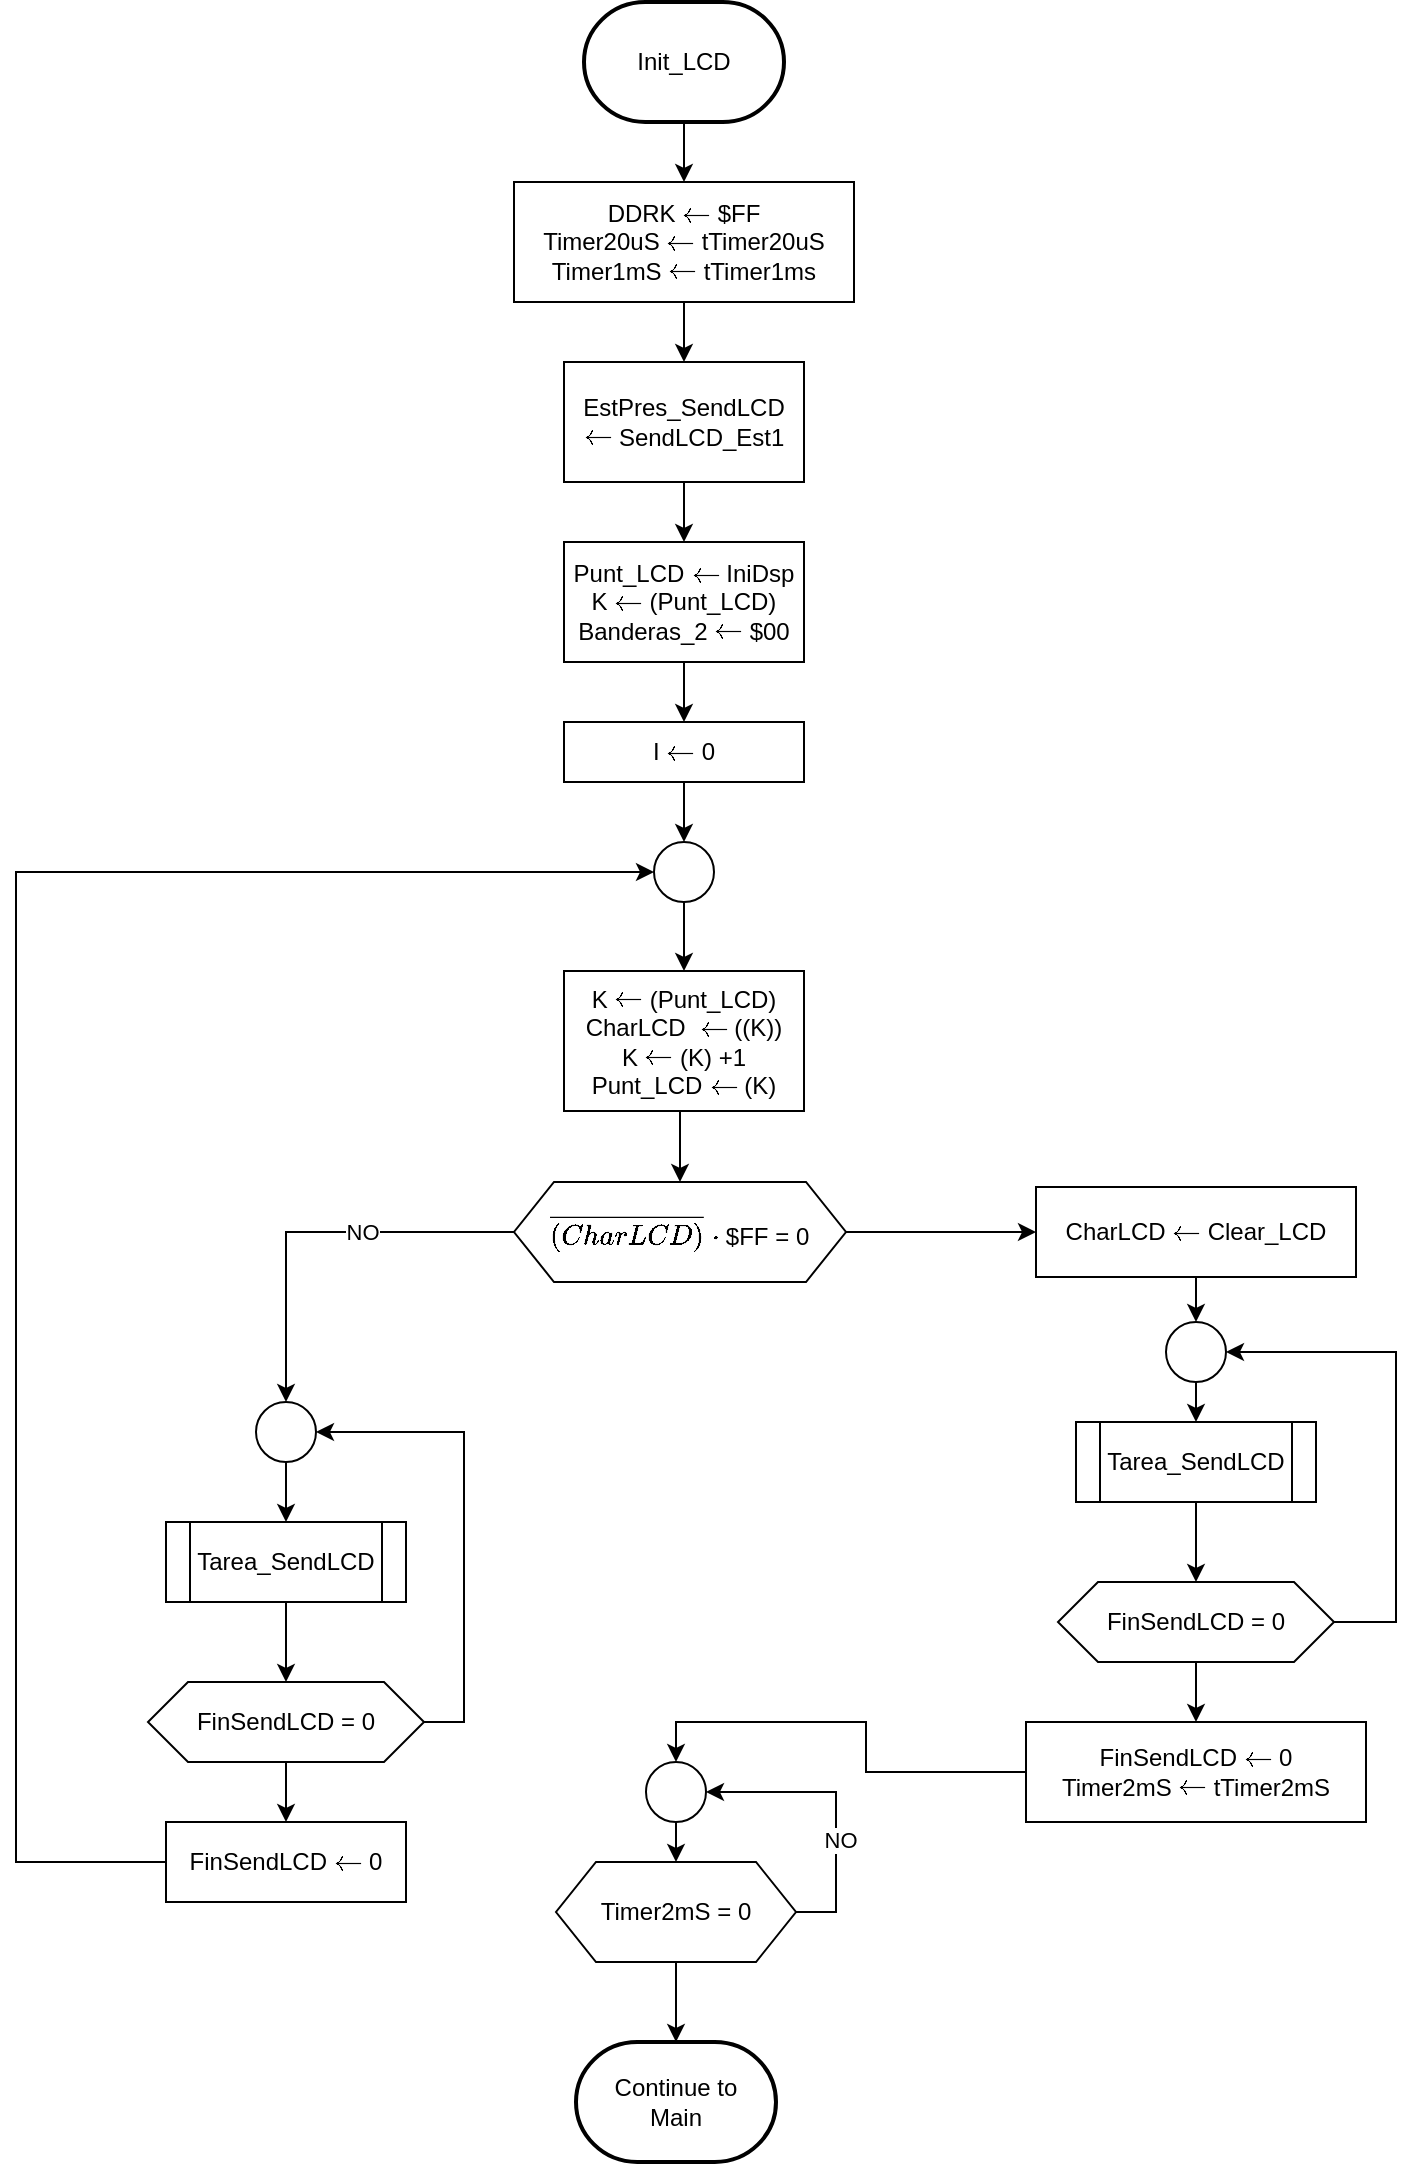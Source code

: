 <mxfile version="22.1.2" type="device">
  <diagram name="Página-1" id="_RhjJrRZ-2iVSQCftsYG">
    <mxGraphModel dx="864" dy="508" grid="1" gridSize="10" guides="1" tooltips="1" connect="1" arrows="1" fold="1" page="1" pageScale="1" pageWidth="827" pageHeight="1169" math="1" shadow="0">
      <root>
        <mxCell id="0" />
        <mxCell id="1" parent="0" />
        <mxCell id="WRNIMYrn8UwbAYDCAJP3-8" style="edgeStyle=orthogonalEdgeStyle;rounded=0;orthogonalLoop=1;jettySize=auto;html=1;exitX=0.5;exitY=1;exitDx=0;exitDy=0;exitPerimeter=0;entryX=0.5;entryY=0;entryDx=0;entryDy=0;" parent="1" source="WRNIMYrn8UwbAYDCAJP3-1" target="WRNIMYrn8UwbAYDCAJP3-2" edge="1">
          <mxGeometry relative="1" as="geometry" />
        </mxCell>
        <mxCell id="WRNIMYrn8UwbAYDCAJP3-1" value="Init_LCD" style="strokeWidth=2;html=1;shape=mxgraph.flowchart.terminator;whiteSpace=wrap;" parent="1" vertex="1">
          <mxGeometry x="364" y="30" width="100" height="60" as="geometry" />
        </mxCell>
        <mxCell id="WRNIMYrn8UwbAYDCAJP3-6" style="edgeStyle=orthogonalEdgeStyle;rounded=0;orthogonalLoop=1;jettySize=auto;html=1;exitX=0.5;exitY=1;exitDx=0;exitDy=0;entryX=0.5;entryY=0;entryDx=0;entryDy=0;" parent="1" source="WRNIMYrn8UwbAYDCAJP3-2" target="WRNIMYrn8UwbAYDCAJP3-3" edge="1">
          <mxGeometry relative="1" as="geometry" />
        </mxCell>
        <mxCell id="WRNIMYrn8UwbAYDCAJP3-2" value="DDRK \(\leftarrow\) $FF&lt;br&gt;Timer20uS \(\leftarrow\) tTimer20uS&lt;br&gt;Timer1mS \(\leftarrow\) tTimer1ms" style="rounded=0;whiteSpace=wrap;html=1;" parent="1" vertex="1">
          <mxGeometry x="329" y="120" width="170" height="60" as="geometry" />
        </mxCell>
        <mxCell id="WRNIMYrn8UwbAYDCAJP3-7" style="edgeStyle=orthogonalEdgeStyle;rounded=0;orthogonalLoop=1;jettySize=auto;html=1;exitX=0.5;exitY=1;exitDx=0;exitDy=0;" parent="1" source="WRNIMYrn8UwbAYDCAJP3-3" target="WRNIMYrn8UwbAYDCAJP3-4" edge="1">
          <mxGeometry relative="1" as="geometry" />
        </mxCell>
        <mxCell id="WRNIMYrn8UwbAYDCAJP3-3" value="EstPres_SendLCD \(\leftarrow\) SendLCD_Est1" style="rounded=0;whiteSpace=wrap;html=1;" parent="1" vertex="1">
          <mxGeometry x="354" y="210" width="120" height="60" as="geometry" />
        </mxCell>
        <mxCell id="WRNIMYrn8UwbAYDCAJP3-10" style="edgeStyle=orthogonalEdgeStyle;rounded=0;orthogonalLoop=1;jettySize=auto;html=1;exitX=0.5;exitY=1;exitDx=0;exitDy=0;entryX=0.5;entryY=0;entryDx=0;entryDy=0;" parent="1" source="WRNIMYrn8UwbAYDCAJP3-4" target="WRNIMYrn8UwbAYDCAJP3-9" edge="1">
          <mxGeometry relative="1" as="geometry" />
        </mxCell>
        <mxCell id="WRNIMYrn8UwbAYDCAJP3-4" value="Punt_LCD \(\leftarrow\) IniDsp&lt;br&gt;K \(\leftarrow\) (Punt_LCD)&lt;br&gt;Banderas_2 \(\leftarrow\) $00" style="rounded=0;whiteSpace=wrap;html=1;" parent="1" vertex="1">
          <mxGeometry x="354" y="300" width="120" height="60" as="geometry" />
        </mxCell>
        <mxCell id="WRNIMYrn8UwbAYDCAJP3-14" style="edgeStyle=orthogonalEdgeStyle;rounded=0;orthogonalLoop=1;jettySize=auto;html=1;exitX=0.5;exitY=1;exitDx=0;exitDy=0;entryX=0.5;entryY=0;entryDx=0;entryDy=0;" parent="1" source="WRNIMYrn8UwbAYDCAJP3-9" target="WRNIMYrn8UwbAYDCAJP3-11" edge="1">
          <mxGeometry relative="1" as="geometry" />
        </mxCell>
        <mxCell id="WRNIMYrn8UwbAYDCAJP3-9" value="I \(\leftarrow\) 0" style="rounded=0;whiteSpace=wrap;html=1;" parent="1" vertex="1">
          <mxGeometry x="354" y="390" width="120" height="30" as="geometry" />
        </mxCell>
        <mxCell id="WRNIMYrn8UwbAYDCAJP3-13" style="edgeStyle=orthogonalEdgeStyle;rounded=0;orthogonalLoop=1;jettySize=auto;html=1;exitX=0.5;exitY=1;exitDx=0;exitDy=0;entryX=0.5;entryY=0;entryDx=0;entryDy=0;" parent="1" source="WRNIMYrn8UwbAYDCAJP3-11" target="WRNIMYrn8UwbAYDCAJP3-12" edge="1">
          <mxGeometry relative="1" as="geometry" />
        </mxCell>
        <mxCell id="WRNIMYrn8UwbAYDCAJP3-11" value="" style="ellipse;whiteSpace=wrap;html=1;aspect=fixed;" parent="1" vertex="1">
          <mxGeometry x="399" y="450" width="30" height="30" as="geometry" />
        </mxCell>
        <mxCell id="WRNIMYrn8UwbAYDCAJP3-16" style="edgeStyle=orthogonalEdgeStyle;rounded=0;orthogonalLoop=1;jettySize=auto;html=1;exitX=0.5;exitY=1;exitDx=0;exitDy=0;entryX=0.5;entryY=0;entryDx=0;entryDy=0;" parent="1" source="WRNIMYrn8UwbAYDCAJP3-12" target="WRNIMYrn8UwbAYDCAJP3-15" edge="1">
          <mxGeometry relative="1" as="geometry" />
        </mxCell>
        <mxCell id="WRNIMYrn8UwbAYDCAJP3-12" value="K \(\leftarrow\) (Punt_LCD)&lt;br&gt;CharLCD&amp;nbsp; \(\leftarrow\) ((K))&lt;br&gt;K \(\leftarrow\) (K) +1&lt;br&gt;Punt_LCD \(\leftarrow\) (K)" style="rounded=0;whiteSpace=wrap;html=1;" parent="1" vertex="1">
          <mxGeometry x="354" y="514.5" width="120" height="70" as="geometry" />
        </mxCell>
        <mxCell id="WRNIMYrn8UwbAYDCAJP3-29" style="edgeStyle=orthogonalEdgeStyle;rounded=0;orthogonalLoop=1;jettySize=auto;html=1;exitX=0;exitY=0.5;exitDx=0;exitDy=0;entryX=0.5;entryY=0;entryDx=0;entryDy=0;" parent="1" source="WRNIMYrn8UwbAYDCAJP3-15" target="WRNIMYrn8UwbAYDCAJP3-20" edge="1">
          <mxGeometry relative="1" as="geometry" />
        </mxCell>
        <mxCell id="WRNIMYrn8UwbAYDCAJP3-30" value="NO" style="edgeLabel;html=1;align=center;verticalAlign=middle;resizable=0;points=[];" parent="WRNIMYrn8UwbAYDCAJP3-29" vertex="1" connectable="0">
          <mxGeometry x="-0.236" relative="1" as="geometry">
            <mxPoint as="offset" />
          </mxGeometry>
        </mxCell>
        <mxCell id="VPRIvhTZw6H2pGBqbkPE-1" style="edgeStyle=orthogonalEdgeStyle;rounded=0;orthogonalLoop=1;jettySize=auto;html=1;exitX=1;exitY=0.5;exitDx=0;exitDy=0;" edge="1" parent="1" source="WRNIMYrn8UwbAYDCAJP3-15" target="WRNIMYrn8UwbAYDCAJP3-33">
          <mxGeometry relative="1" as="geometry" />
        </mxCell>
        <mxCell id="WRNIMYrn8UwbAYDCAJP3-15" value="\( \overline{(CharLCD)}\) \(\cdot\) $FF = 0" style="shape=hexagon;perimeter=hexagonPerimeter2;whiteSpace=wrap;html=1;fixedSize=1;" parent="1" vertex="1">
          <mxGeometry x="329" y="620" width="166" height="50" as="geometry" />
        </mxCell>
        <mxCell id="WRNIMYrn8UwbAYDCAJP3-23" style="edgeStyle=orthogonalEdgeStyle;rounded=0;orthogonalLoop=1;jettySize=auto;html=1;exitX=0.5;exitY=1;exitDx=0;exitDy=0;entryX=0.5;entryY=0;entryDx=0;entryDy=0;" parent="1" source="WRNIMYrn8UwbAYDCAJP3-20" target="WRNIMYrn8UwbAYDCAJP3-22" edge="1">
          <mxGeometry relative="1" as="geometry">
            <mxPoint x="215" y="780" as="targetPoint" />
          </mxGeometry>
        </mxCell>
        <mxCell id="WRNIMYrn8UwbAYDCAJP3-20" value="" style="ellipse;whiteSpace=wrap;html=1;aspect=fixed;" parent="1" vertex="1">
          <mxGeometry x="200" y="730" width="30" height="30" as="geometry" />
        </mxCell>
        <mxCell id="WRNIMYrn8UwbAYDCAJP3-26" style="edgeStyle=orthogonalEdgeStyle;rounded=0;orthogonalLoop=1;jettySize=auto;html=1;exitX=0.5;exitY=1;exitDx=0;exitDy=0;entryX=0.5;entryY=0;entryDx=0;entryDy=0;" parent="1" source="WRNIMYrn8UwbAYDCAJP3-22" target="WRNIMYrn8UwbAYDCAJP3-25" edge="1">
          <mxGeometry relative="1" as="geometry" />
        </mxCell>
        <mxCell id="WRNIMYrn8UwbAYDCAJP3-22" value="Tarea_SendLCD" style="shape=process;whiteSpace=wrap;html=1;backgroundOutline=1;" parent="1" vertex="1">
          <mxGeometry x="155" y="790" width="120" height="40" as="geometry" />
        </mxCell>
        <mxCell id="WRNIMYrn8UwbAYDCAJP3-27" style="edgeStyle=orthogonalEdgeStyle;rounded=0;orthogonalLoop=1;jettySize=auto;html=1;exitX=1;exitY=0.5;exitDx=0;exitDy=0;entryX=1;entryY=0.5;entryDx=0;entryDy=0;" parent="1" source="WRNIMYrn8UwbAYDCAJP3-25" target="WRNIMYrn8UwbAYDCAJP3-20" edge="1">
          <mxGeometry relative="1" as="geometry" />
        </mxCell>
        <mxCell id="WRNIMYrn8UwbAYDCAJP3-31" style="edgeStyle=orthogonalEdgeStyle;rounded=0;orthogonalLoop=1;jettySize=auto;html=1;exitX=0.5;exitY=1;exitDx=0;exitDy=0;entryX=0.5;entryY=0;entryDx=0;entryDy=0;" parent="1" source="WRNIMYrn8UwbAYDCAJP3-25" target="WRNIMYrn8UwbAYDCAJP3-28" edge="1">
          <mxGeometry relative="1" as="geometry" />
        </mxCell>
        <mxCell id="WRNIMYrn8UwbAYDCAJP3-25" value="FinSendLCD = 0" style="shape=hexagon;perimeter=hexagonPerimeter2;whiteSpace=wrap;html=1;fixedSize=1;" parent="1" vertex="1">
          <mxGeometry x="146" y="870" width="138" height="40" as="geometry" />
        </mxCell>
        <mxCell id="WRNIMYrn8UwbAYDCAJP3-32" style="edgeStyle=orthogonalEdgeStyle;rounded=0;orthogonalLoop=1;jettySize=auto;html=1;exitX=0;exitY=0.5;exitDx=0;exitDy=0;entryX=0;entryY=0.5;entryDx=0;entryDy=0;" parent="1" source="WRNIMYrn8UwbAYDCAJP3-28" target="WRNIMYrn8UwbAYDCAJP3-11" edge="1">
          <mxGeometry relative="1" as="geometry">
            <Array as="points">
              <mxPoint x="80" y="960" />
              <mxPoint x="80" y="465" />
            </Array>
          </mxGeometry>
        </mxCell>
        <mxCell id="WRNIMYrn8UwbAYDCAJP3-28" value="FinSendLCD \(\leftarrow\) 0" style="rounded=0;whiteSpace=wrap;html=1;" parent="1" vertex="1">
          <mxGeometry x="155" y="940" width="120" height="40" as="geometry" />
        </mxCell>
        <mxCell id="WRNIMYrn8UwbAYDCAJP3-44" style="edgeStyle=orthogonalEdgeStyle;rounded=0;orthogonalLoop=1;jettySize=auto;html=1;exitX=0.5;exitY=1;exitDx=0;exitDy=0;entryX=0.5;entryY=0;entryDx=0;entryDy=0;" parent="1" source="WRNIMYrn8UwbAYDCAJP3-33" target="WRNIMYrn8UwbAYDCAJP3-43" edge="1">
          <mxGeometry relative="1" as="geometry" />
        </mxCell>
        <mxCell id="WRNIMYrn8UwbAYDCAJP3-33" value="CharLCD \(\leftarrow\) Clear_LCD" style="rounded=0;whiteSpace=wrap;html=1;" parent="1" vertex="1">
          <mxGeometry x="590" y="622.5" width="160" height="45" as="geometry" />
        </mxCell>
        <mxCell id="WRNIMYrn8UwbAYDCAJP3-35" style="edgeStyle=orthogonalEdgeStyle;rounded=0;orthogonalLoop=1;jettySize=auto;html=1;exitX=0.5;exitY=1;exitDx=0;exitDy=0;entryX=0.5;entryY=0;entryDx=0;entryDy=0;" parent="1" source="WRNIMYrn8UwbAYDCAJP3-36" target="WRNIMYrn8UwbAYDCAJP3-39" edge="1">
          <mxGeometry relative="1" as="geometry" />
        </mxCell>
        <mxCell id="WRNIMYrn8UwbAYDCAJP3-36" value="Tarea_SendLCD" style="shape=process;whiteSpace=wrap;html=1;backgroundOutline=1;" parent="1" vertex="1">
          <mxGeometry x="610" y="740" width="120" height="40" as="geometry" />
        </mxCell>
        <mxCell id="WRNIMYrn8UwbAYDCAJP3-38" style="edgeStyle=orthogonalEdgeStyle;rounded=0;orthogonalLoop=1;jettySize=auto;html=1;exitX=0.5;exitY=1;exitDx=0;exitDy=0;entryX=0.5;entryY=0;entryDx=0;entryDy=0;" parent="1" source="WRNIMYrn8UwbAYDCAJP3-39" target="WRNIMYrn8UwbAYDCAJP3-40" edge="1">
          <mxGeometry relative="1" as="geometry" />
        </mxCell>
        <mxCell id="WRNIMYrn8UwbAYDCAJP3-46" style="edgeStyle=orthogonalEdgeStyle;rounded=0;orthogonalLoop=1;jettySize=auto;html=1;exitX=1;exitY=0.5;exitDx=0;exitDy=0;entryX=1;entryY=0.5;entryDx=0;entryDy=0;" parent="1" source="WRNIMYrn8UwbAYDCAJP3-39" target="WRNIMYrn8UwbAYDCAJP3-43" edge="1">
          <mxGeometry relative="1" as="geometry">
            <Array as="points">
              <mxPoint x="770" y="840" />
              <mxPoint x="770" y="705" />
            </Array>
          </mxGeometry>
        </mxCell>
        <mxCell id="WRNIMYrn8UwbAYDCAJP3-39" value="FinSendLCD = 0" style="shape=hexagon;perimeter=hexagonPerimeter2;whiteSpace=wrap;html=1;fixedSize=1;" parent="1" vertex="1">
          <mxGeometry x="601" y="820" width="138" height="40" as="geometry" />
        </mxCell>
        <mxCell id="WRNIMYrn8UwbAYDCAJP3-53" style="edgeStyle=orthogonalEdgeStyle;rounded=0;orthogonalLoop=1;jettySize=auto;html=1;exitX=0;exitY=0.5;exitDx=0;exitDy=0;entryX=0.5;entryY=0;entryDx=0;entryDy=0;" parent="1" source="WRNIMYrn8UwbAYDCAJP3-40" target="WRNIMYrn8UwbAYDCAJP3-48" edge="1">
          <mxGeometry relative="1" as="geometry" />
        </mxCell>
        <mxCell id="WRNIMYrn8UwbAYDCAJP3-40" value="FinSendLCD \(\leftarrow\) 0&lt;br&gt;Timer2mS \(\leftarrow\) tTimer2mS" style="rounded=0;whiteSpace=wrap;html=1;" parent="1" vertex="1">
          <mxGeometry x="585" y="890" width="170" height="50" as="geometry" />
        </mxCell>
        <mxCell id="WRNIMYrn8UwbAYDCAJP3-45" style="edgeStyle=orthogonalEdgeStyle;rounded=0;orthogonalLoop=1;jettySize=auto;html=1;exitX=0.5;exitY=1;exitDx=0;exitDy=0;entryX=0.5;entryY=0;entryDx=0;entryDy=0;" parent="1" source="WRNIMYrn8UwbAYDCAJP3-43" target="WRNIMYrn8UwbAYDCAJP3-36" edge="1">
          <mxGeometry relative="1" as="geometry" />
        </mxCell>
        <mxCell id="WRNIMYrn8UwbAYDCAJP3-43" value="" style="ellipse;whiteSpace=wrap;html=1;aspect=fixed;" parent="1" vertex="1">
          <mxGeometry x="655" y="690" width="30" height="30" as="geometry" />
        </mxCell>
        <mxCell id="WRNIMYrn8UwbAYDCAJP3-52" style="edgeStyle=orthogonalEdgeStyle;rounded=0;orthogonalLoop=1;jettySize=auto;html=1;exitX=0.5;exitY=1;exitDx=0;exitDy=0;entryX=0.5;entryY=0;entryDx=0;entryDy=0;" parent="1" source="WRNIMYrn8UwbAYDCAJP3-48" target="WRNIMYrn8UwbAYDCAJP3-49" edge="1">
          <mxGeometry relative="1" as="geometry" />
        </mxCell>
        <mxCell id="WRNIMYrn8UwbAYDCAJP3-48" value="" style="ellipse;whiteSpace=wrap;html=1;aspect=fixed;" parent="1" vertex="1">
          <mxGeometry x="395" y="910" width="30" height="30" as="geometry" />
        </mxCell>
        <mxCell id="WRNIMYrn8UwbAYDCAJP3-50" style="edgeStyle=orthogonalEdgeStyle;rounded=0;orthogonalLoop=1;jettySize=auto;html=1;exitX=1;exitY=0.5;exitDx=0;exitDy=0;entryX=1;entryY=0.5;entryDx=0;entryDy=0;" parent="1" source="WRNIMYrn8UwbAYDCAJP3-49" target="WRNIMYrn8UwbAYDCAJP3-48" edge="1">
          <mxGeometry relative="1" as="geometry" />
        </mxCell>
        <mxCell id="WRNIMYrn8UwbAYDCAJP3-51" value="NO" style="edgeLabel;html=1;align=center;verticalAlign=middle;resizable=0;points=[];" parent="WRNIMYrn8UwbAYDCAJP3-50" vertex="1" connectable="0">
          <mxGeometry x="-0.228" y="-2" relative="1" as="geometry">
            <mxPoint as="offset" />
          </mxGeometry>
        </mxCell>
        <mxCell id="WRNIMYrn8UwbAYDCAJP3-54" style="edgeStyle=orthogonalEdgeStyle;rounded=0;orthogonalLoop=1;jettySize=auto;html=1;exitX=0.5;exitY=1;exitDx=0;exitDy=0;" parent="1" source="WRNIMYrn8UwbAYDCAJP3-49" target="WRNIMYrn8UwbAYDCAJP3-55" edge="1">
          <mxGeometry relative="1" as="geometry">
            <mxPoint x="410" y="1070" as="targetPoint" />
          </mxGeometry>
        </mxCell>
        <mxCell id="WRNIMYrn8UwbAYDCAJP3-49" value="Timer2mS = 0" style="shape=hexagon;perimeter=hexagonPerimeter2;whiteSpace=wrap;html=1;fixedSize=1;" parent="1" vertex="1">
          <mxGeometry x="350" y="960" width="120" height="50" as="geometry" />
        </mxCell>
        <mxCell id="WRNIMYrn8UwbAYDCAJP3-55" value="Continue to &lt;br&gt;Main" style="strokeWidth=2;html=1;shape=mxgraph.flowchart.terminator;whiteSpace=wrap;" parent="1" vertex="1">
          <mxGeometry x="360" y="1050" width="100" height="60" as="geometry" />
        </mxCell>
      </root>
    </mxGraphModel>
  </diagram>
</mxfile>
